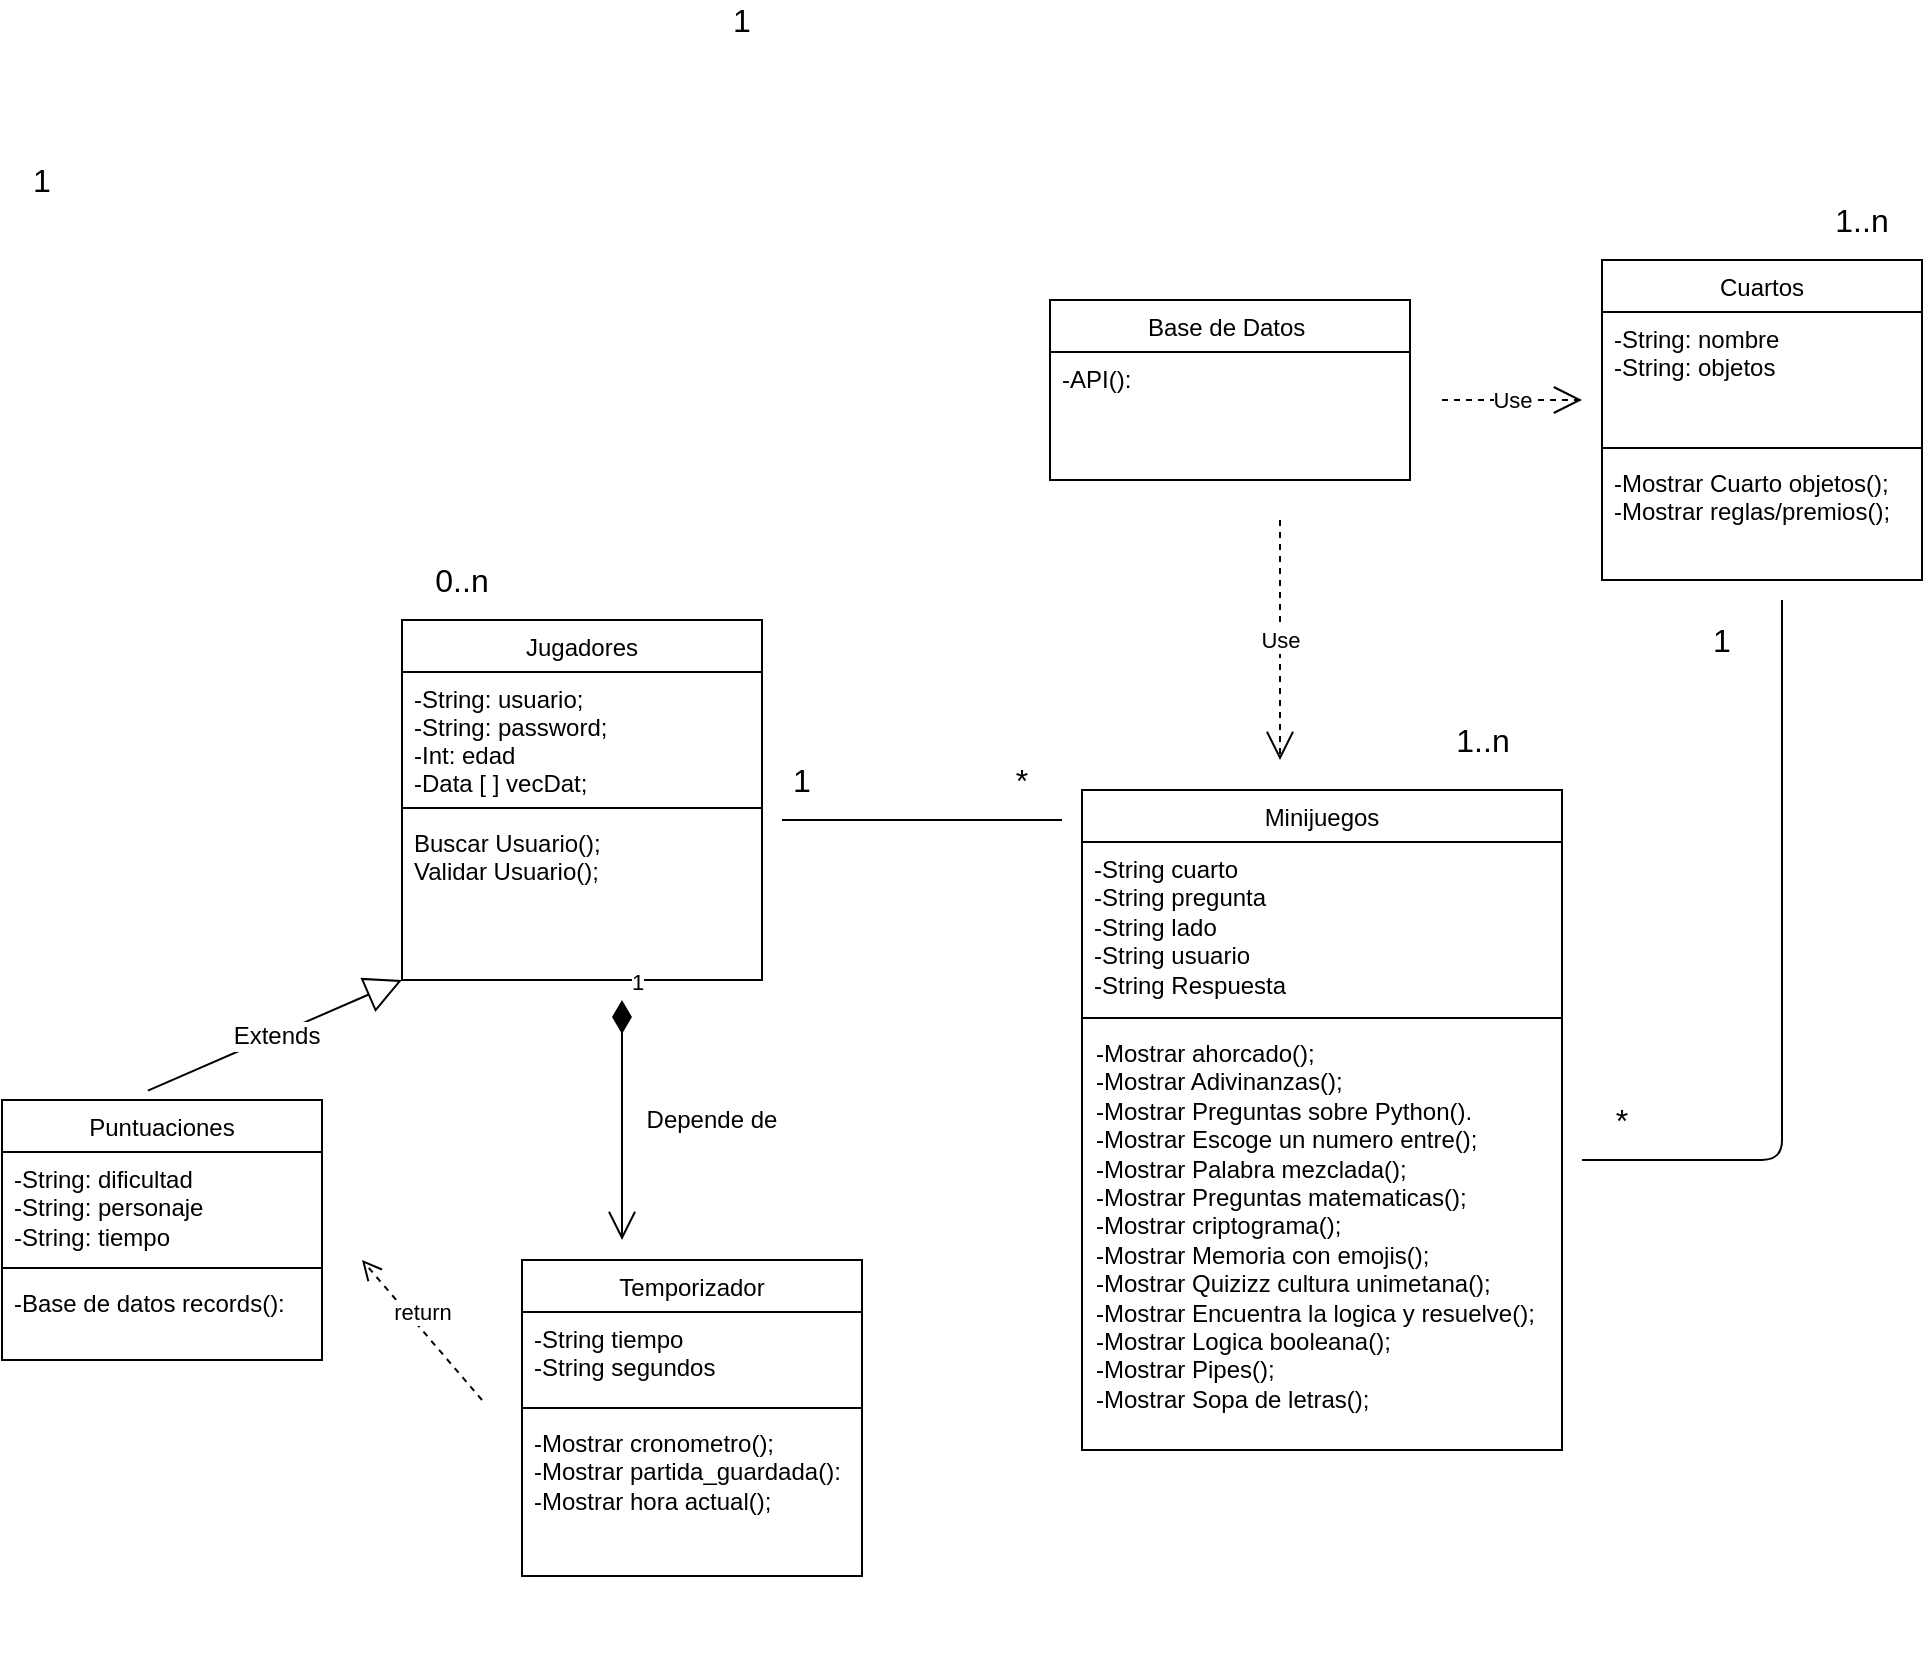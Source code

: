 <mxfile version="14.5.7" type="device"><diagram id="C5RBs43oDa-KdzZeNtuy" name="Page-1"><mxGraphModel dx="2124" dy="2038" grid="1" gridSize="10" guides="1" tooltips="1" connect="1" arrows="1" fold="1" page="1" pageScale="1" pageWidth="827" pageHeight="1169" math="0" shadow="0"><root><mxCell id="WIyWlLk6GJQsqaUBKTNV-0"/><mxCell id="WIyWlLk6GJQsqaUBKTNV-1" parent="WIyWlLk6GJQsqaUBKTNV-0"/><mxCell id="zkfFHV4jXpPFQw0GAbJ--13" value="Minijuegos" style="swimlane;fontStyle=0;align=center;verticalAlign=top;childLayout=stackLayout;horizontal=1;startSize=26;horizontalStack=0;resizeParent=1;resizeLast=0;collapsible=1;marginBottom=0;rounded=0;shadow=0;strokeWidth=1;" parent="WIyWlLk6GJQsqaUBKTNV-1" vertex="1"><mxGeometry x="470" y="245" width="240" height="330" as="geometry"><mxRectangle x="340" y="380" width="170" height="26" as="alternateBounds"/></mxGeometry></mxCell><mxCell id="OSmsDI3j484lQa9rct_s-31" value="-String cuarto&lt;br&gt;-String pregunta&lt;br&gt;-String lado&lt;br&gt;-String usuario&lt;br&gt;-String Respuesta" style="text;html=1;strokeColor=none;fillColor=none;align=left;verticalAlign=top;whiteSpace=wrap;rounded=0;fontSize=12;spacingRight=4;spacingLeft=4;" parent="zkfFHV4jXpPFQw0GAbJ--13" vertex="1"><mxGeometry y="26" width="240" height="84" as="geometry"/></mxCell><mxCell id="OSmsDI3j484lQa9rct_s-32" value="" style="line;strokeWidth=1;fillColor=none;align=left;verticalAlign=middle;spacingTop=-1;spacingLeft=3;spacingRight=3;rotatable=0;labelPosition=right;points=[];portConstraint=eastwest;fontSize=12;html=0;" parent="zkfFHV4jXpPFQw0GAbJ--13" vertex="1"><mxGeometry y="110" width="240" height="8" as="geometry"/></mxCell><mxCell id="OSmsDI3j484lQa9rct_s-30" value="-Mostrar ahorcado();&lt;br&gt;-Mostrar Adivinanzas();&lt;br&gt;-Mostrar Preguntas sobre Python().&lt;br&gt;-Mostrar Escoge un numero entre();&lt;br&gt;-Mostrar Palabra mezclada();&lt;br&gt;-Mostrar Preguntas matematicas();&lt;br&gt;-Mostrar criptograma();&lt;br&gt;-Mostrar Memoria con emojis();&lt;br&gt;-Mostrar Quizizz cultura unimetana();&lt;br&gt;-Mostrar Encuentra la logica y resuelve();&lt;br&gt;-Mostrar Logica booleana();&lt;br&gt;-Mostrar Pipes();&lt;br&gt;-Mostrar Sopa de letras();&lt;br&gt;&lt;br&gt;&lt;br&gt;&lt;br&gt;&lt;br&gt;&lt;br&gt;&lt;br&gt;&lt;br&gt;&lt;br&gt;&amp;nbsp;" style="text;html=1;strokeColor=none;fillColor=none;align=left;verticalAlign=top;whiteSpace=wrap;rounded=0;fontSize=12;spacingRight=4;spacingLeft=5;" parent="zkfFHV4jXpPFQw0GAbJ--13" vertex="1"><mxGeometry y="118" width="240" height="204" as="geometry"/></mxCell><mxCell id="zkfFHV4jXpPFQw0GAbJ--17" value="Jugadores" style="swimlane;fontStyle=0;align=center;verticalAlign=top;childLayout=stackLayout;horizontal=1;startSize=26;horizontalStack=0;resizeParent=1;resizeLast=0;collapsible=1;marginBottom=0;rounded=0;shadow=0;strokeWidth=1;" parent="WIyWlLk6GJQsqaUBKTNV-1" vertex="1"><mxGeometry x="130" y="160" width="180" height="180" as="geometry"><mxRectangle x="550" y="140" width="160" height="26" as="alternateBounds"/></mxGeometry></mxCell><mxCell id="OSmsDI3j484lQa9rct_s-14" value="-String: usuario;&#10;-String: password;&#10;-Int: edad&#10;-Data [ ] vecDat; " style="text;align=left;verticalAlign=top;spacingLeft=4;spacingRight=4;overflow=hidden;rotatable=0;points=[[0,0.5],[1,0.5]];portConstraint=eastwest;" parent="zkfFHV4jXpPFQw0GAbJ--17" vertex="1"><mxGeometry y="26" width="180" height="64" as="geometry"/></mxCell><mxCell id="OSmsDI3j484lQa9rct_s-15" value="" style="line;strokeWidth=1;fillColor=none;align=left;verticalAlign=middle;spacingTop=-1;spacingLeft=3;spacingRight=3;rotatable=0;labelPosition=right;points=[];portConstraint=eastwest;html=0;" parent="zkfFHV4jXpPFQw0GAbJ--17" vertex="1"><mxGeometry y="90" width="180" height="8" as="geometry"/></mxCell><mxCell id="OSmsDI3j484lQa9rct_s-17" value="Buscar Usuario();&#10;Validar Usuario();" style="text;align=left;verticalAlign=top;spacingLeft=4;spacingRight=4;overflow=hidden;rotatable=0;points=[[0,0.5],[1,0.5]];portConstraint=eastwest;" parent="zkfFHV4jXpPFQw0GAbJ--17" vertex="1"><mxGeometry y="98" width="180" height="64" as="geometry"/></mxCell><mxCell id="OSmsDI3j484lQa9rct_s-10" value="Cuartos" style="swimlane;fontStyle=0;align=center;verticalAlign=top;childLayout=stackLayout;horizontal=1;startSize=26;horizontalStack=0;resizeParent=1;resizeLast=0;collapsible=1;marginBottom=0;rounded=0;shadow=0;strokeWidth=1;" parent="WIyWlLk6GJQsqaUBKTNV-1" vertex="1"><mxGeometry x="730" y="-20" width="160" height="160" as="geometry"><mxRectangle x="130" y="380" width="160" height="26" as="alternateBounds"/></mxGeometry></mxCell><mxCell id="OSmsDI3j484lQa9rct_s-55" value="-String: nombre&amp;nbsp;&lt;br&gt;-String: objetos&amp;nbsp;" style="text;html=1;strokeColor=none;fillColor=none;align=left;verticalAlign=top;whiteSpace=wrap;rounded=0;fontSize=12;spacingRight=4;spacingLeft=4;" parent="OSmsDI3j484lQa9rct_s-10" vertex="1"><mxGeometry y="26" width="160" height="64" as="geometry"/></mxCell><mxCell id="OSmsDI3j484lQa9rct_s-56" value="" style="line;strokeWidth=1;fillColor=none;align=left;verticalAlign=middle;spacingTop=-1;spacingLeft=3;spacingRight=3;rotatable=0;labelPosition=right;points=[];portConstraint=eastwest;fontSize=12;html=0;" parent="OSmsDI3j484lQa9rct_s-10" vertex="1"><mxGeometry y="90" width="160" height="8" as="geometry"/></mxCell><mxCell id="OSmsDI3j484lQa9rct_s-57" value="-Mostrar Cuarto objetos();&lt;br&gt;-Mostrar reglas/premios();" style="text;html=1;strokeColor=none;fillColor=none;align=left;verticalAlign=top;whiteSpace=wrap;rounded=0;fontSize=12;spacingRight=4;spacingLeft=4;" parent="OSmsDI3j484lQa9rct_s-10" vertex="1"><mxGeometry y="98" width="160" height="52" as="geometry"/></mxCell><mxCell id="OSmsDI3j484lQa9rct_s-20" value="1" style="text;html=1;strokeColor=none;fillColor=none;align=center;verticalAlign=middle;whiteSpace=wrap;rounded=0;fontSize=16;" parent="WIyWlLk6GJQsqaUBKTNV-1" vertex="1"><mxGeometry x="280" y="-150" width="40" height="20" as="geometry"/></mxCell><mxCell id="OSmsDI3j484lQa9rct_s-22" value="Puntuaciones" style="swimlane;fontStyle=0;align=center;verticalAlign=top;childLayout=stackLayout;horizontal=1;startSize=26;horizontalStack=0;resizeParent=1;resizeLast=0;collapsible=1;marginBottom=0;rounded=0;shadow=0;strokeWidth=1;" parent="WIyWlLk6GJQsqaUBKTNV-1" vertex="1"><mxGeometry x="-70" y="400" width="160" height="130" as="geometry"><mxRectangle x="340" y="380" width="170" height="26" as="alternateBounds"/></mxGeometry></mxCell><mxCell id="OSmsDI3j484lQa9rct_s-24" value="-String: dificultad&lt;br&gt;-String: personaje&lt;br&gt;-String: tiempo" style="text;html=1;strokeColor=none;fillColor=none;align=left;verticalAlign=top;whiteSpace=wrap;rounded=0;fontSize=12;spacingRight=4;spacingLeft=4;" parent="OSmsDI3j484lQa9rct_s-22" vertex="1"><mxGeometry y="26" width="160" height="54" as="geometry"/></mxCell><mxCell id="9XJ_G15AtkJaPKXR2o7i-0" value="" style="line;strokeWidth=1;fillColor=none;align=left;verticalAlign=middle;spacingTop=-1;spacingLeft=3;spacingRight=3;rotatable=0;labelPosition=right;points=[];portConstraint=eastwest;" vertex="1" parent="OSmsDI3j484lQa9rct_s-22"><mxGeometry y="80" width="160" height="8" as="geometry"/></mxCell><mxCell id="9XJ_G15AtkJaPKXR2o7i-1" value="-Base de datos records():" style="text;html=1;strokeColor=none;fillColor=none;align=left;verticalAlign=top;whiteSpace=wrap;rounded=0;spacingRight=4;spacingLeft=4;" vertex="1" parent="OSmsDI3j484lQa9rct_s-22"><mxGeometry y="88" width="160" height="42" as="geometry"/></mxCell><mxCell id="OSmsDI3j484lQa9rct_s-23" value="Extends" style="endArrow=block;endSize=16;endFill=0;html=1;fontSize=12;entryX=0;entryY=1;entryDx=0;entryDy=0;exitX=0.456;exitY=-0.036;exitDx=0;exitDy=0;exitPerimeter=0;" parent="WIyWlLk6GJQsqaUBKTNV-1" source="OSmsDI3j484lQa9rct_s-22" target="zkfFHV4jXpPFQw0GAbJ--17" edge="1"><mxGeometry width="160" relative="1" as="geometry"><mxPoint x="240" y="310" as="sourcePoint"/><mxPoint x="400" y="310" as="targetPoint"/></mxGeometry></mxCell><mxCell id="OSmsDI3j484lQa9rct_s-28" value="0..n" style="text;html=1;strokeColor=none;fillColor=none;align=center;verticalAlign=middle;whiteSpace=wrap;rounded=0;fontSize=16;" parent="WIyWlLk6GJQsqaUBKTNV-1" vertex="1"><mxGeometry x="140" y="130" width="40" height="20" as="geometry"/></mxCell><mxCell id="OSmsDI3j484lQa9rct_s-42" value="Temporizador" style="swimlane;fontStyle=0;align=center;verticalAlign=top;childLayout=stackLayout;horizontal=1;startSize=26;horizontalStack=0;resizeParent=1;resizeLast=0;collapsible=1;marginBottom=0;rounded=0;shadow=0;strokeWidth=1;" parent="WIyWlLk6GJQsqaUBKTNV-1" vertex="1"><mxGeometry x="190" y="480" width="170" height="158" as="geometry"><mxRectangle x="130" y="380" width="160" height="26" as="alternateBounds"/></mxGeometry></mxCell><mxCell id="OSmsDI3j484lQa9rct_s-46" value="-String tiempo&lt;br&gt;-String segundos" style="text;html=1;strokeColor=none;fillColor=none;align=left;verticalAlign=top;whiteSpace=wrap;rounded=0;fontSize=12;spacingRight=4;spacingLeft=4;" parent="OSmsDI3j484lQa9rct_s-42" vertex="1"><mxGeometry y="26" width="170" height="44" as="geometry"/></mxCell><mxCell id="OSmsDI3j484lQa9rct_s-47" value="" style="line;strokeWidth=1;fillColor=none;align=left;verticalAlign=middle;spacingTop=-1;spacingLeft=3;spacingRight=3;rotatable=0;labelPosition=right;points=[];portConstraint=eastwest;fontSize=12;html=0;" parent="OSmsDI3j484lQa9rct_s-42" vertex="1"><mxGeometry y="70" width="170" height="8" as="geometry"/></mxCell><mxCell id="OSmsDI3j484lQa9rct_s-48" value="-Mostrar cronometro();&lt;br&gt;-Mostrar partida_guardada():&amp;nbsp;&lt;br&gt;-Mostrar hora actual();" style="text;html=1;strokeColor=none;fillColor=none;align=left;verticalAlign=top;whiteSpace=wrap;rounded=0;fontSize=12;spacingRight=4;spacingLeft=4;" parent="OSmsDI3j484lQa9rct_s-42" vertex="1"><mxGeometry y="78" width="170" height="72" as="geometry"/></mxCell><mxCell id="9XJ_G15AtkJaPKXR2o7i-4" value="Base de Datos " style="swimlane;fontStyle=0;align=center;verticalAlign=top;childLayout=stackLayout;horizontal=1;startSize=26;horizontalStack=0;resizeParent=1;resizeLast=0;collapsible=1;marginBottom=0;rounded=0;shadow=0;strokeWidth=1;" vertex="1" parent="WIyWlLk6GJQsqaUBKTNV-1"><mxGeometry x="454" width="180" height="90" as="geometry"><mxRectangle x="550" y="140" width="160" height="26" as="alternateBounds"/></mxGeometry></mxCell><mxCell id="9XJ_G15AtkJaPKXR2o7i-5" value="-API():" style="text;align=left;verticalAlign=top;spacingLeft=4;spacingRight=4;overflow=hidden;rotatable=0;points=[[0,0.5],[1,0.5]];portConstraint=eastwest;" vertex="1" parent="9XJ_G15AtkJaPKXR2o7i-4"><mxGeometry y="26" width="180" height="64" as="geometry"/></mxCell><mxCell id="9XJ_G15AtkJaPKXR2o7i-8" value="Use" style="endArrow=open;endSize=12;dashed=1;html=1;" edge="1" parent="WIyWlLk6GJQsqaUBKTNV-1"><mxGeometry width="160" relative="1" as="geometry"><mxPoint x="650" y="50" as="sourcePoint"/><mxPoint x="720" y="50" as="targetPoint"/></mxGeometry></mxCell><mxCell id="9XJ_G15AtkJaPKXR2o7i-12" value="1..n" style="text;html=1;strokeColor=none;fillColor=none;align=center;verticalAlign=middle;rounded=0;fontSize=16;" vertex="1" parent="WIyWlLk6GJQsqaUBKTNV-1"><mxGeometry x="650" y="210" width="40" height="20" as="geometry"/></mxCell><mxCell id="9XJ_G15AtkJaPKXR2o7i-13" value="1" style="text;html=1;strokeColor=none;fillColor=none;align=center;verticalAlign=middle;whiteSpace=wrap;rounded=0;fontSize=16;" vertex="1" parent="WIyWlLk6GJQsqaUBKTNV-1"><mxGeometry x="-70" y="-70" width="40" height="20" as="geometry"/></mxCell><mxCell id="9XJ_G15AtkJaPKXR2o7i-14" value="1..n" style="text;html=1;strokeColor=none;fillColor=none;align=center;verticalAlign=middle;whiteSpace=wrap;rounded=0;fontSize=16;" vertex="1" parent="WIyWlLk6GJQsqaUBKTNV-1"><mxGeometry x="840" y="-50" width="40" height="20" as="geometry"/></mxCell><mxCell id="9XJ_G15AtkJaPKXR2o7i-15" value="Use" style="endArrow=open;endSize=12;dashed=1;html=1;" edge="1" parent="WIyWlLk6GJQsqaUBKTNV-1"><mxGeometry width="160" relative="1" as="geometry"><mxPoint x="569" y="110" as="sourcePoint"/><mxPoint x="569" y="230" as="targetPoint"/></mxGeometry></mxCell><mxCell id="9XJ_G15AtkJaPKXR2o7i-16" value="1" style="endArrow=open;html=1;endSize=12;startArrow=diamondThin;startSize=14;startFill=1;edgeStyle=orthogonalEdgeStyle;align=left;verticalAlign=bottom;" edge="1" parent="WIyWlLk6GJQsqaUBKTNV-1"><mxGeometry x="-1" y="3" relative="1" as="geometry"><mxPoint x="240" y="350" as="sourcePoint"/><mxPoint x="240" y="470" as="targetPoint"/><Array as="points"><mxPoint x="240" y="370"/></Array></mxGeometry></mxCell><mxCell id="9XJ_G15AtkJaPKXR2o7i-17" value="Depende de" style="text;html=1;strokeColor=none;fillColor=none;align=center;verticalAlign=middle;whiteSpace=wrap;rounded=0;" vertex="1" parent="WIyWlLk6GJQsqaUBKTNV-1"><mxGeometry x="250" y="400" width="70" height="20" as="geometry"/></mxCell><mxCell id="9XJ_G15AtkJaPKXR2o7i-21" value="" style="endArrow=none;html=1;edgeStyle=orthogonalEdgeStyle;" edge="1" parent="WIyWlLk6GJQsqaUBKTNV-1"><mxGeometry relative="1" as="geometry"><mxPoint x="720" y="430" as="sourcePoint"/><mxPoint x="820" y="150" as="targetPoint"/><Array as="points"><mxPoint x="820" y="430"/><mxPoint x="820" y="160"/></Array></mxGeometry></mxCell><mxCell id="9XJ_G15AtkJaPKXR2o7i-24" value="*" style="text;html=1;strokeColor=none;fillColor=none;align=center;verticalAlign=middle;whiteSpace=wrap;rounded=0;fontSize=16;" vertex="1" parent="WIyWlLk6GJQsqaUBKTNV-1"><mxGeometry x="720" y="400" width="40" height="20" as="geometry"/></mxCell><mxCell id="9XJ_G15AtkJaPKXR2o7i-25" value="1" style="text;html=1;strokeColor=none;fillColor=none;align=center;verticalAlign=middle;whiteSpace=wrap;rounded=0;fontSize=16;" vertex="1" parent="WIyWlLk6GJQsqaUBKTNV-1"><mxGeometry x="770" y="160" width="40" height="20" as="geometry"/></mxCell><mxCell id="9XJ_G15AtkJaPKXR2o7i-28" value="" style="endArrow=none;html=1;edgeStyle=orthogonalEdgeStyle;" edge="1" parent="WIyWlLk6GJQsqaUBKTNV-1"><mxGeometry relative="1" as="geometry"><mxPoint x="320" y="260" as="sourcePoint"/><mxPoint x="460" y="260" as="targetPoint"/></mxGeometry></mxCell><mxCell id="9XJ_G15AtkJaPKXR2o7i-33" value="1" style="text;html=1;strokeColor=none;fillColor=none;align=center;verticalAlign=middle;whiteSpace=wrap;rounded=0;fontSize=16;" vertex="1" parent="WIyWlLk6GJQsqaUBKTNV-1"><mxGeometry x="310" y="230" width="40" height="20" as="geometry"/></mxCell><mxCell id="9XJ_G15AtkJaPKXR2o7i-34" value="*" style="text;html=1;strokeColor=none;fillColor=none;align=center;verticalAlign=middle;whiteSpace=wrap;rounded=0;fontSize=16;" vertex="1" parent="WIyWlLk6GJQsqaUBKTNV-1"><mxGeometry x="420" y="230" width="40" height="20" as="geometry"/></mxCell><mxCell id="9XJ_G15AtkJaPKXR2o7i-35" value="return" style="html=1;verticalAlign=bottom;endArrow=open;dashed=1;endSize=8;" edge="1" parent="WIyWlLk6GJQsqaUBKTNV-1"><mxGeometry relative="1" as="geometry"><mxPoint x="170" y="550" as="sourcePoint"/><mxPoint x="110" y="480" as="targetPoint"/></mxGeometry></mxCell></root></mxGraphModel></diagram></mxfile>